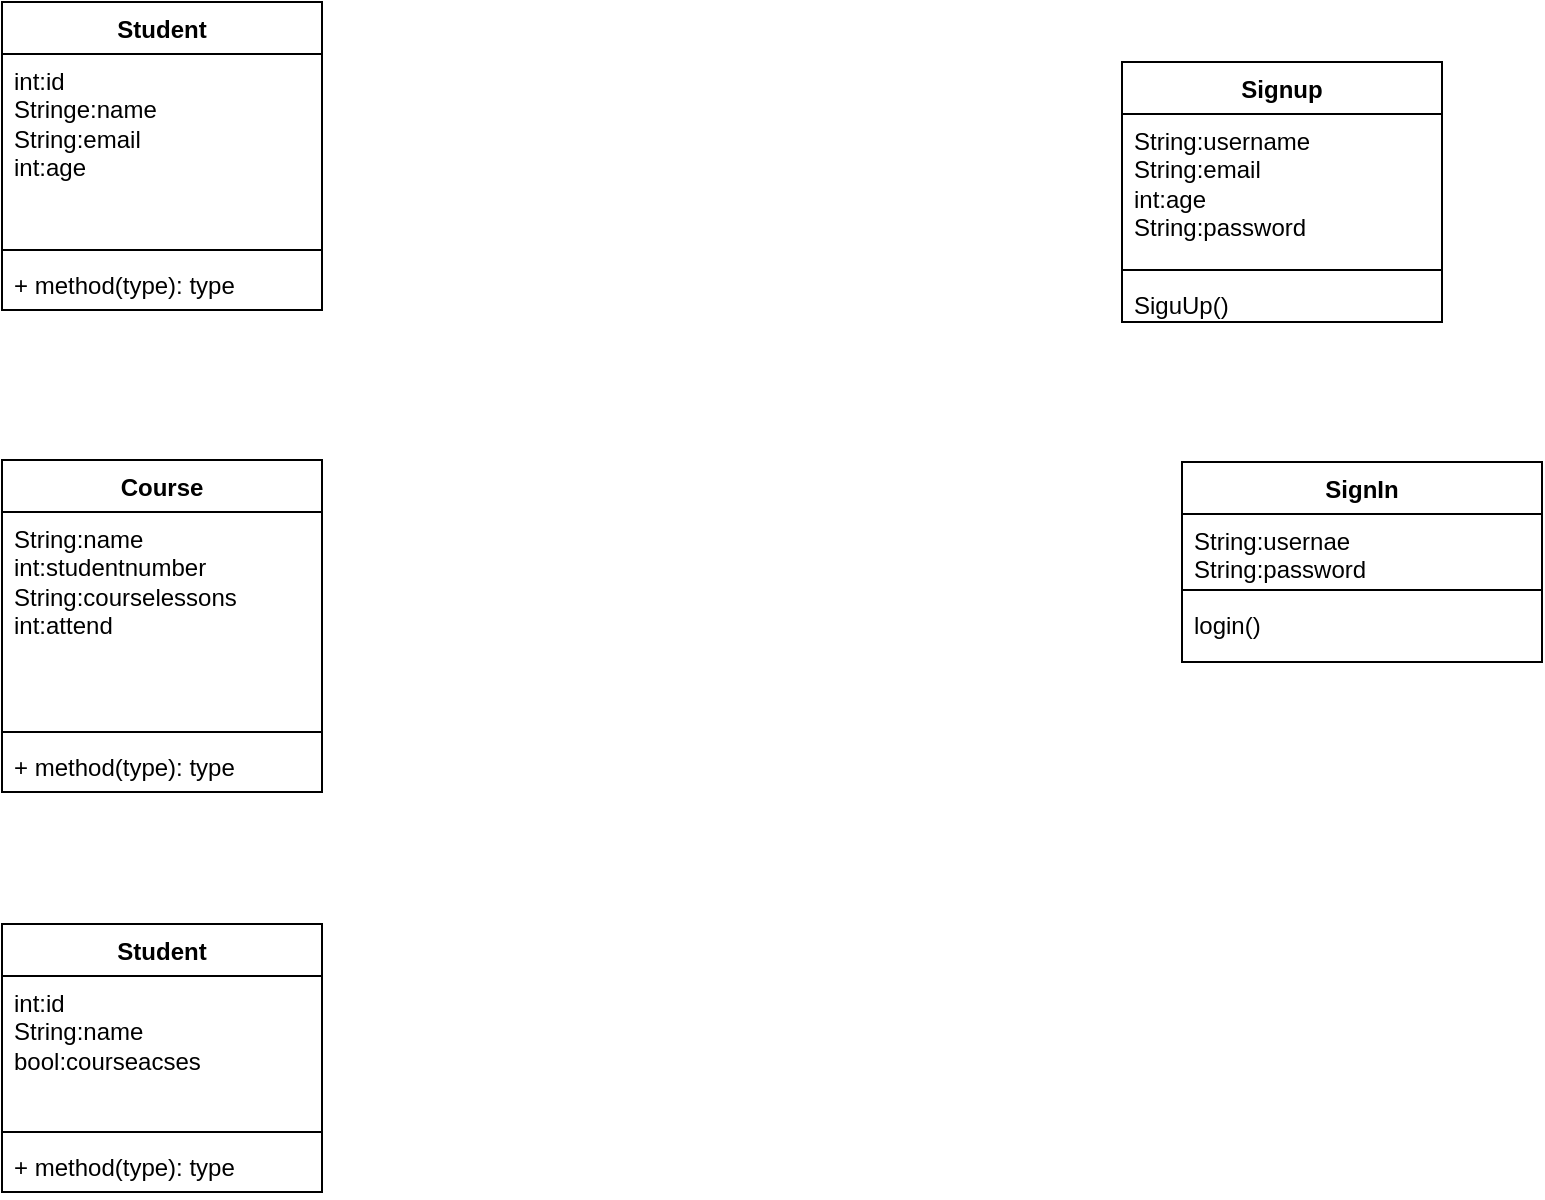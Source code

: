 <mxfile version="21.6.5" type="github">
  <diagram name="Page-1" id="vLEZl8fsbMIYyiCv7BGN">
    <mxGraphModel dx="1235" dy="674" grid="1" gridSize="10" guides="1" tooltips="1" connect="1" arrows="1" fold="1" page="1" pageScale="1" pageWidth="827" pageHeight="1169" math="0" shadow="0">
      <root>
        <mxCell id="0" />
        <mxCell id="1" parent="0" />
        <mxCell id="RUdoTSPGnpiIDfX9DJpr-13" value="Student" style="swimlane;fontStyle=1;align=center;verticalAlign=top;childLayout=stackLayout;horizontal=1;startSize=26;horizontalStack=0;resizeParent=1;resizeParentMax=0;resizeLast=0;collapsible=1;marginBottom=0;whiteSpace=wrap;html=1;" vertex="1" parent="1">
          <mxGeometry x="10" y="270" width="160" height="154" as="geometry" />
        </mxCell>
        <mxCell id="RUdoTSPGnpiIDfX9DJpr-14" value="int:id&lt;br&gt;Stringe:name&lt;br&gt;String:email&lt;br&gt;int:age" style="text;strokeColor=none;fillColor=none;align=left;verticalAlign=top;spacingLeft=4;spacingRight=4;overflow=hidden;rotatable=0;points=[[0,0.5],[1,0.5]];portConstraint=eastwest;whiteSpace=wrap;html=1;" vertex="1" parent="RUdoTSPGnpiIDfX9DJpr-13">
          <mxGeometry y="26" width="160" height="94" as="geometry" />
        </mxCell>
        <mxCell id="RUdoTSPGnpiIDfX9DJpr-15" value="" style="line;strokeWidth=1;fillColor=none;align=left;verticalAlign=middle;spacingTop=-1;spacingLeft=3;spacingRight=3;rotatable=0;labelPosition=right;points=[];portConstraint=eastwest;strokeColor=inherit;" vertex="1" parent="RUdoTSPGnpiIDfX9DJpr-13">
          <mxGeometry y="120" width="160" height="8" as="geometry" />
        </mxCell>
        <mxCell id="RUdoTSPGnpiIDfX9DJpr-16" value="+ method(type): type" style="text;strokeColor=none;fillColor=none;align=left;verticalAlign=top;spacingLeft=4;spacingRight=4;overflow=hidden;rotatable=0;points=[[0,0.5],[1,0.5]];portConstraint=eastwest;whiteSpace=wrap;html=1;" vertex="1" parent="RUdoTSPGnpiIDfX9DJpr-13">
          <mxGeometry y="128" width="160" height="26" as="geometry" />
        </mxCell>
        <mxCell id="RUdoTSPGnpiIDfX9DJpr-22" value="Signup" style="swimlane;fontStyle=1;align=center;verticalAlign=top;childLayout=stackLayout;horizontal=1;startSize=26;horizontalStack=0;resizeParent=1;resizeParentMax=0;resizeLast=0;collapsible=1;marginBottom=0;whiteSpace=wrap;html=1;" vertex="1" parent="1">
          <mxGeometry x="570" y="300" width="160" height="130" as="geometry" />
        </mxCell>
        <mxCell id="RUdoTSPGnpiIDfX9DJpr-23" value="String:username&lt;br&gt;String:email&lt;br&gt;int:age&lt;br&gt;String:password" style="text;strokeColor=none;fillColor=none;align=left;verticalAlign=top;spacingLeft=4;spacingRight=4;overflow=hidden;rotatable=0;points=[[0,0.5],[1,0.5]];portConstraint=eastwest;whiteSpace=wrap;html=1;" vertex="1" parent="RUdoTSPGnpiIDfX9DJpr-22">
          <mxGeometry y="26" width="160" height="74" as="geometry" />
        </mxCell>
        <mxCell id="RUdoTSPGnpiIDfX9DJpr-24" value="" style="line;strokeWidth=1;fillColor=none;align=left;verticalAlign=middle;spacingTop=-1;spacingLeft=3;spacingRight=3;rotatable=0;labelPosition=right;points=[];portConstraint=eastwest;strokeColor=inherit;" vertex="1" parent="RUdoTSPGnpiIDfX9DJpr-22">
          <mxGeometry y="100" width="160" height="8" as="geometry" />
        </mxCell>
        <mxCell id="RUdoTSPGnpiIDfX9DJpr-25" value="SiguUp()" style="text;strokeColor=none;fillColor=none;align=left;verticalAlign=top;spacingLeft=4;spacingRight=4;overflow=hidden;rotatable=0;points=[[0,0.5],[1,0.5]];portConstraint=eastwest;whiteSpace=wrap;html=1;" vertex="1" parent="RUdoTSPGnpiIDfX9DJpr-22">
          <mxGeometry y="108" width="160" height="22" as="geometry" />
        </mxCell>
        <mxCell id="RUdoTSPGnpiIDfX9DJpr-26" value="SignIn" style="swimlane;fontStyle=1;align=center;verticalAlign=top;childLayout=stackLayout;horizontal=1;startSize=26;horizontalStack=0;resizeParent=1;resizeParentMax=0;resizeLast=0;collapsible=1;marginBottom=0;whiteSpace=wrap;html=1;" vertex="1" parent="1">
          <mxGeometry x="600" y="500" width="180" height="100" as="geometry" />
        </mxCell>
        <mxCell id="RUdoTSPGnpiIDfX9DJpr-27" value="String:usernae&lt;br&gt;String:password" style="text;strokeColor=none;fillColor=none;align=left;verticalAlign=top;spacingLeft=4;spacingRight=4;overflow=hidden;rotatable=0;points=[[0,0.5],[1,0.5]];portConstraint=eastwest;whiteSpace=wrap;html=1;" vertex="1" parent="RUdoTSPGnpiIDfX9DJpr-26">
          <mxGeometry y="26" width="180" height="34" as="geometry" />
        </mxCell>
        <mxCell id="RUdoTSPGnpiIDfX9DJpr-28" value="" style="line;strokeWidth=1;fillColor=none;align=left;verticalAlign=middle;spacingTop=-1;spacingLeft=3;spacingRight=3;rotatable=0;labelPosition=right;points=[];portConstraint=eastwest;strokeColor=inherit;" vertex="1" parent="RUdoTSPGnpiIDfX9DJpr-26">
          <mxGeometry y="60" width="180" height="8" as="geometry" />
        </mxCell>
        <mxCell id="RUdoTSPGnpiIDfX9DJpr-29" value="login()" style="text;strokeColor=none;fillColor=none;align=left;verticalAlign=top;spacingLeft=4;spacingRight=4;overflow=hidden;rotatable=0;points=[[0,0.5],[1,0.5]];portConstraint=eastwest;whiteSpace=wrap;html=1;" vertex="1" parent="RUdoTSPGnpiIDfX9DJpr-26">
          <mxGeometry y="68" width="180" height="32" as="geometry" />
        </mxCell>
        <mxCell id="RUdoTSPGnpiIDfX9DJpr-31" value="Course" style="swimlane;fontStyle=1;align=center;verticalAlign=top;childLayout=stackLayout;horizontal=1;startSize=26;horizontalStack=0;resizeParent=1;resizeParentMax=0;resizeLast=0;collapsible=1;marginBottom=0;whiteSpace=wrap;html=1;" vertex="1" parent="1">
          <mxGeometry x="10" y="499" width="160" height="166" as="geometry" />
        </mxCell>
        <mxCell id="RUdoTSPGnpiIDfX9DJpr-32" value="String:name&lt;br&gt;int:studentnumber&lt;br&gt;String:courselessons&lt;br&gt;int:attend&lt;br&gt;" style="text;strokeColor=none;fillColor=none;align=left;verticalAlign=top;spacingLeft=4;spacingRight=4;overflow=hidden;rotatable=0;points=[[0,0.5],[1,0.5]];portConstraint=eastwest;whiteSpace=wrap;html=1;" vertex="1" parent="RUdoTSPGnpiIDfX9DJpr-31">
          <mxGeometry y="26" width="160" height="106" as="geometry" />
        </mxCell>
        <mxCell id="RUdoTSPGnpiIDfX9DJpr-33" value="" style="line;strokeWidth=1;fillColor=none;align=left;verticalAlign=middle;spacingTop=-1;spacingLeft=3;spacingRight=3;rotatable=0;labelPosition=right;points=[];portConstraint=eastwest;strokeColor=inherit;" vertex="1" parent="RUdoTSPGnpiIDfX9DJpr-31">
          <mxGeometry y="132" width="160" height="8" as="geometry" />
        </mxCell>
        <mxCell id="RUdoTSPGnpiIDfX9DJpr-34" value="+ method(type): type" style="text;strokeColor=none;fillColor=none;align=left;verticalAlign=top;spacingLeft=4;spacingRight=4;overflow=hidden;rotatable=0;points=[[0,0.5],[1,0.5]];portConstraint=eastwest;whiteSpace=wrap;html=1;" vertex="1" parent="RUdoTSPGnpiIDfX9DJpr-31">
          <mxGeometry y="140" width="160" height="26" as="geometry" />
        </mxCell>
        <mxCell id="RUdoTSPGnpiIDfX9DJpr-40" value="Student" style="swimlane;fontStyle=1;align=center;verticalAlign=top;childLayout=stackLayout;horizontal=1;startSize=26;horizontalStack=0;resizeParent=1;resizeParentMax=0;resizeLast=0;collapsible=1;marginBottom=0;whiteSpace=wrap;html=1;" vertex="1" parent="1">
          <mxGeometry x="10" y="731" width="160" height="134" as="geometry" />
        </mxCell>
        <mxCell id="RUdoTSPGnpiIDfX9DJpr-41" value="int:id&lt;br&gt;String:name&lt;br&gt;bool:courseacses&lt;br&gt;" style="text;strokeColor=none;fillColor=none;align=left;verticalAlign=top;spacingLeft=4;spacingRight=4;overflow=hidden;rotatable=0;points=[[0,0.5],[1,0.5]];portConstraint=eastwest;whiteSpace=wrap;html=1;" vertex="1" parent="RUdoTSPGnpiIDfX9DJpr-40">
          <mxGeometry y="26" width="160" height="74" as="geometry" />
        </mxCell>
        <mxCell id="RUdoTSPGnpiIDfX9DJpr-42" value="" style="line;strokeWidth=1;fillColor=none;align=left;verticalAlign=middle;spacingTop=-1;spacingLeft=3;spacingRight=3;rotatable=0;labelPosition=right;points=[];portConstraint=eastwest;strokeColor=inherit;" vertex="1" parent="RUdoTSPGnpiIDfX9DJpr-40">
          <mxGeometry y="100" width="160" height="8" as="geometry" />
        </mxCell>
        <mxCell id="RUdoTSPGnpiIDfX9DJpr-43" value="+ method(type): type" style="text;strokeColor=none;fillColor=none;align=left;verticalAlign=top;spacingLeft=4;spacingRight=4;overflow=hidden;rotatable=0;points=[[0,0.5],[1,0.5]];portConstraint=eastwest;whiteSpace=wrap;html=1;" vertex="1" parent="RUdoTSPGnpiIDfX9DJpr-40">
          <mxGeometry y="108" width="160" height="26" as="geometry" />
        </mxCell>
      </root>
    </mxGraphModel>
  </diagram>
</mxfile>

